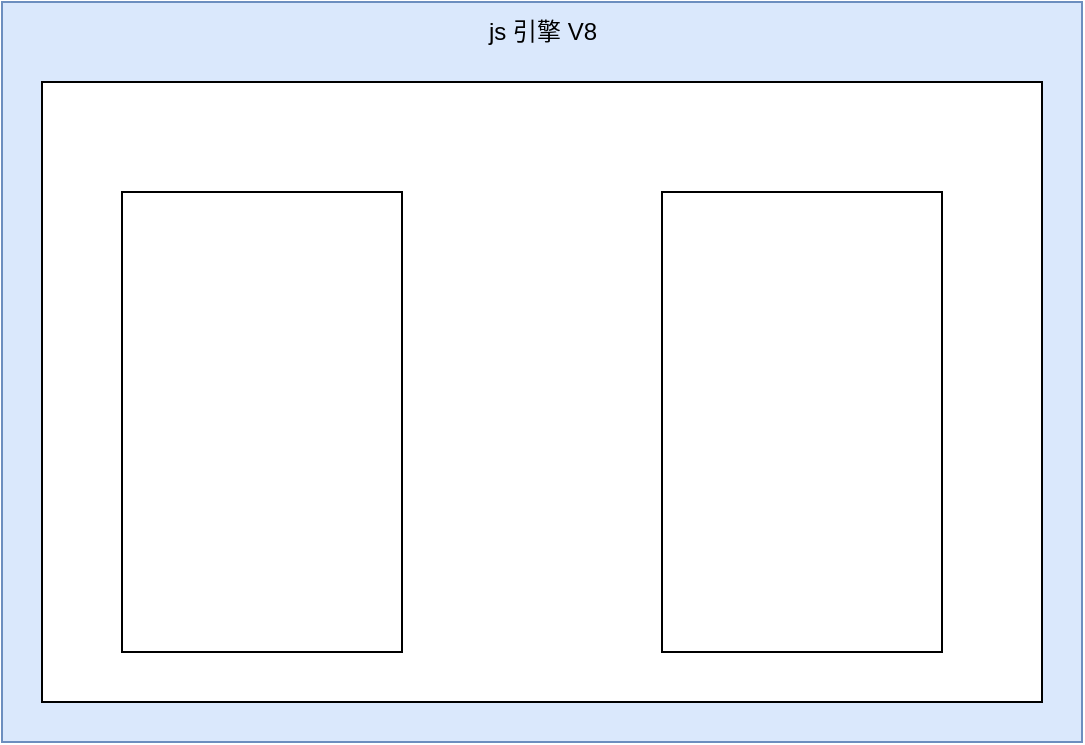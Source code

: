 <mxfile version="20.5.1" type="github"><diagram id="lsVCyM3tn3OHhfp2HoWZ" name="第 1 页"><mxGraphModel dx="1426" dy="737" grid="1" gridSize="10" guides="1" tooltips="1" connect="1" arrows="1" fold="1" page="1" pageScale="1" pageWidth="3300" pageHeight="4681" math="0" shadow="0"><root><mxCell id="0"/><mxCell id="1" parent="0"/><mxCell id="tjirZ_yRXvAcRFI_adHg-1" value="" style="rounded=0;whiteSpace=wrap;html=1;fillColor=#dae8fc;strokeColor=#6c8ebf;" parent="1" vertex="1"><mxGeometry x="500" y="120" width="540" height="370" as="geometry"/></mxCell><mxCell id="tjirZ_yRXvAcRFI_adHg-2" value="js 引擎 V8" style="text;html=1;align=center;verticalAlign=middle;resizable=0;points=[];autosize=1;strokeColor=none;fillColor=none;" parent="1" vertex="1"><mxGeometry x="730" y="120" width="80" height="30" as="geometry"/></mxCell><mxCell id="tjirZ_yRXvAcRFI_adHg-3" value="" style="rounded=0;whiteSpace=wrap;html=1;" parent="1" vertex="1"><mxGeometry x="520" y="160" width="500" height="310" as="geometry"/></mxCell><mxCell id="tjirZ_yRXvAcRFI_adHg-4" value="" style="rounded=0;whiteSpace=wrap;html=1;" parent="1" vertex="1"><mxGeometry x="560" y="215" width="140" height="230" as="geometry"/></mxCell><mxCell id="tjirZ_yRXvAcRFI_adHg-5" value="" style="rounded=0;whiteSpace=wrap;html=1;" parent="1" vertex="1"><mxGeometry x="830" y="215" width="140" height="230" as="geometry"/></mxCell></root></mxGraphModel></diagram></mxfile>